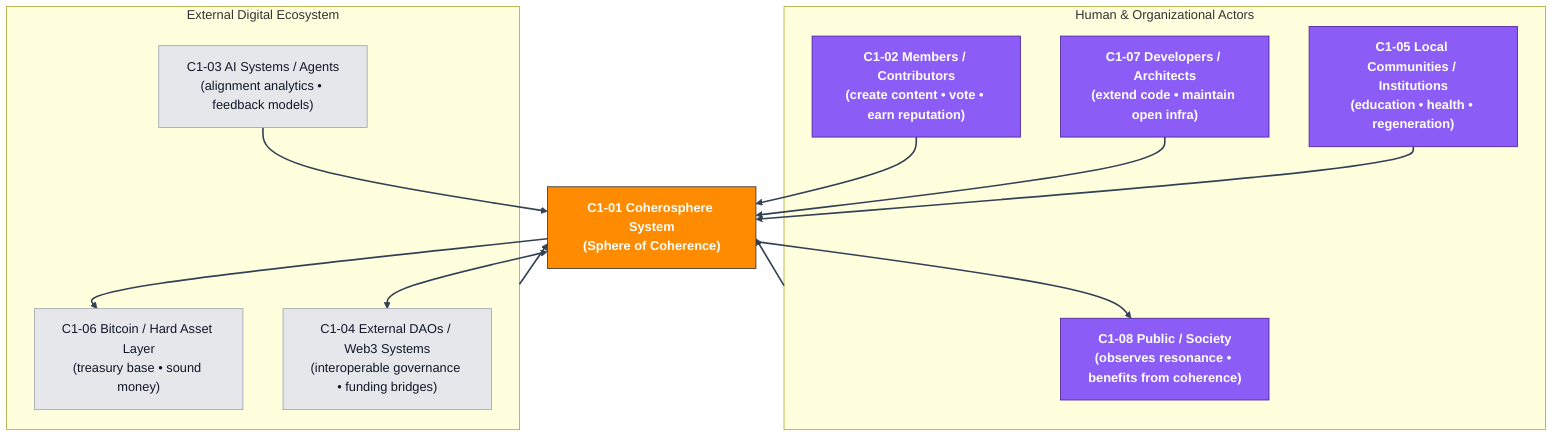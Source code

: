 flowchart TB
    %% === Legend / Styles ===
    classDef core fill:#ff8b00,stroke:#333,color:#fff,font-weight:bold;
    classDef human fill:#8b5cf6,stroke:#4c1d95,color:#fff,font-weight:bold;
    classDef ext fill:#e5e7eb,stroke:#9ca3af,color:#111827;
    linkStyle default stroke:#334155,stroke-width:2px;

    %% === Central System ===
    COH["C1-01 Coherosphere System\n(Sphere of Coherence)"]:::core

    %% === Human Stakeholders ===
    MEM["C1-02 Members / Contributors\n(create content • vote • earn reputation)"]:::human
    DEV["C1-07 Developers / Architects\n(extend code • maintain open infra)"]:::human
    ORG["C1-05 Local Communities / Institutions\n(education • health • regeneration)"]:::human
    PUB["C1-08 Public / Society\n(observes resonance • benefits from coherence)"]:::human

    %% === External Technical Stakeholders ===
    BTC["C1-06 Bitcoin / Hard Asset Layer\n(treasury base • sound money)"]:::ext
    EXTDAO["C1-04 External DAOs / Web3 Systems\n(interoperable governance • funding bridges)"]:::ext
    AI["C1-03 AI Systems / Agents\n(alignment analytics • feedback models)"]:::ext

    %% === Relations ===
    MEM --> COH
    DEV --> COH
    ORG --> COH
    COH --> PUB
    COH --> BTC
    COH <--> EXTDAO
    AI --> COH

    %% === Descriptive groupings ===
    subgraph H["Human & Organizational Actors"]
        MEM
        ORG
        DEV
        PUB
    end

    subgraph E["External Digital Ecosystem"]
        BTC
        EXTDAO
        AI
    end

    %% === Group relations ===
    H --> COH
    E --> COH